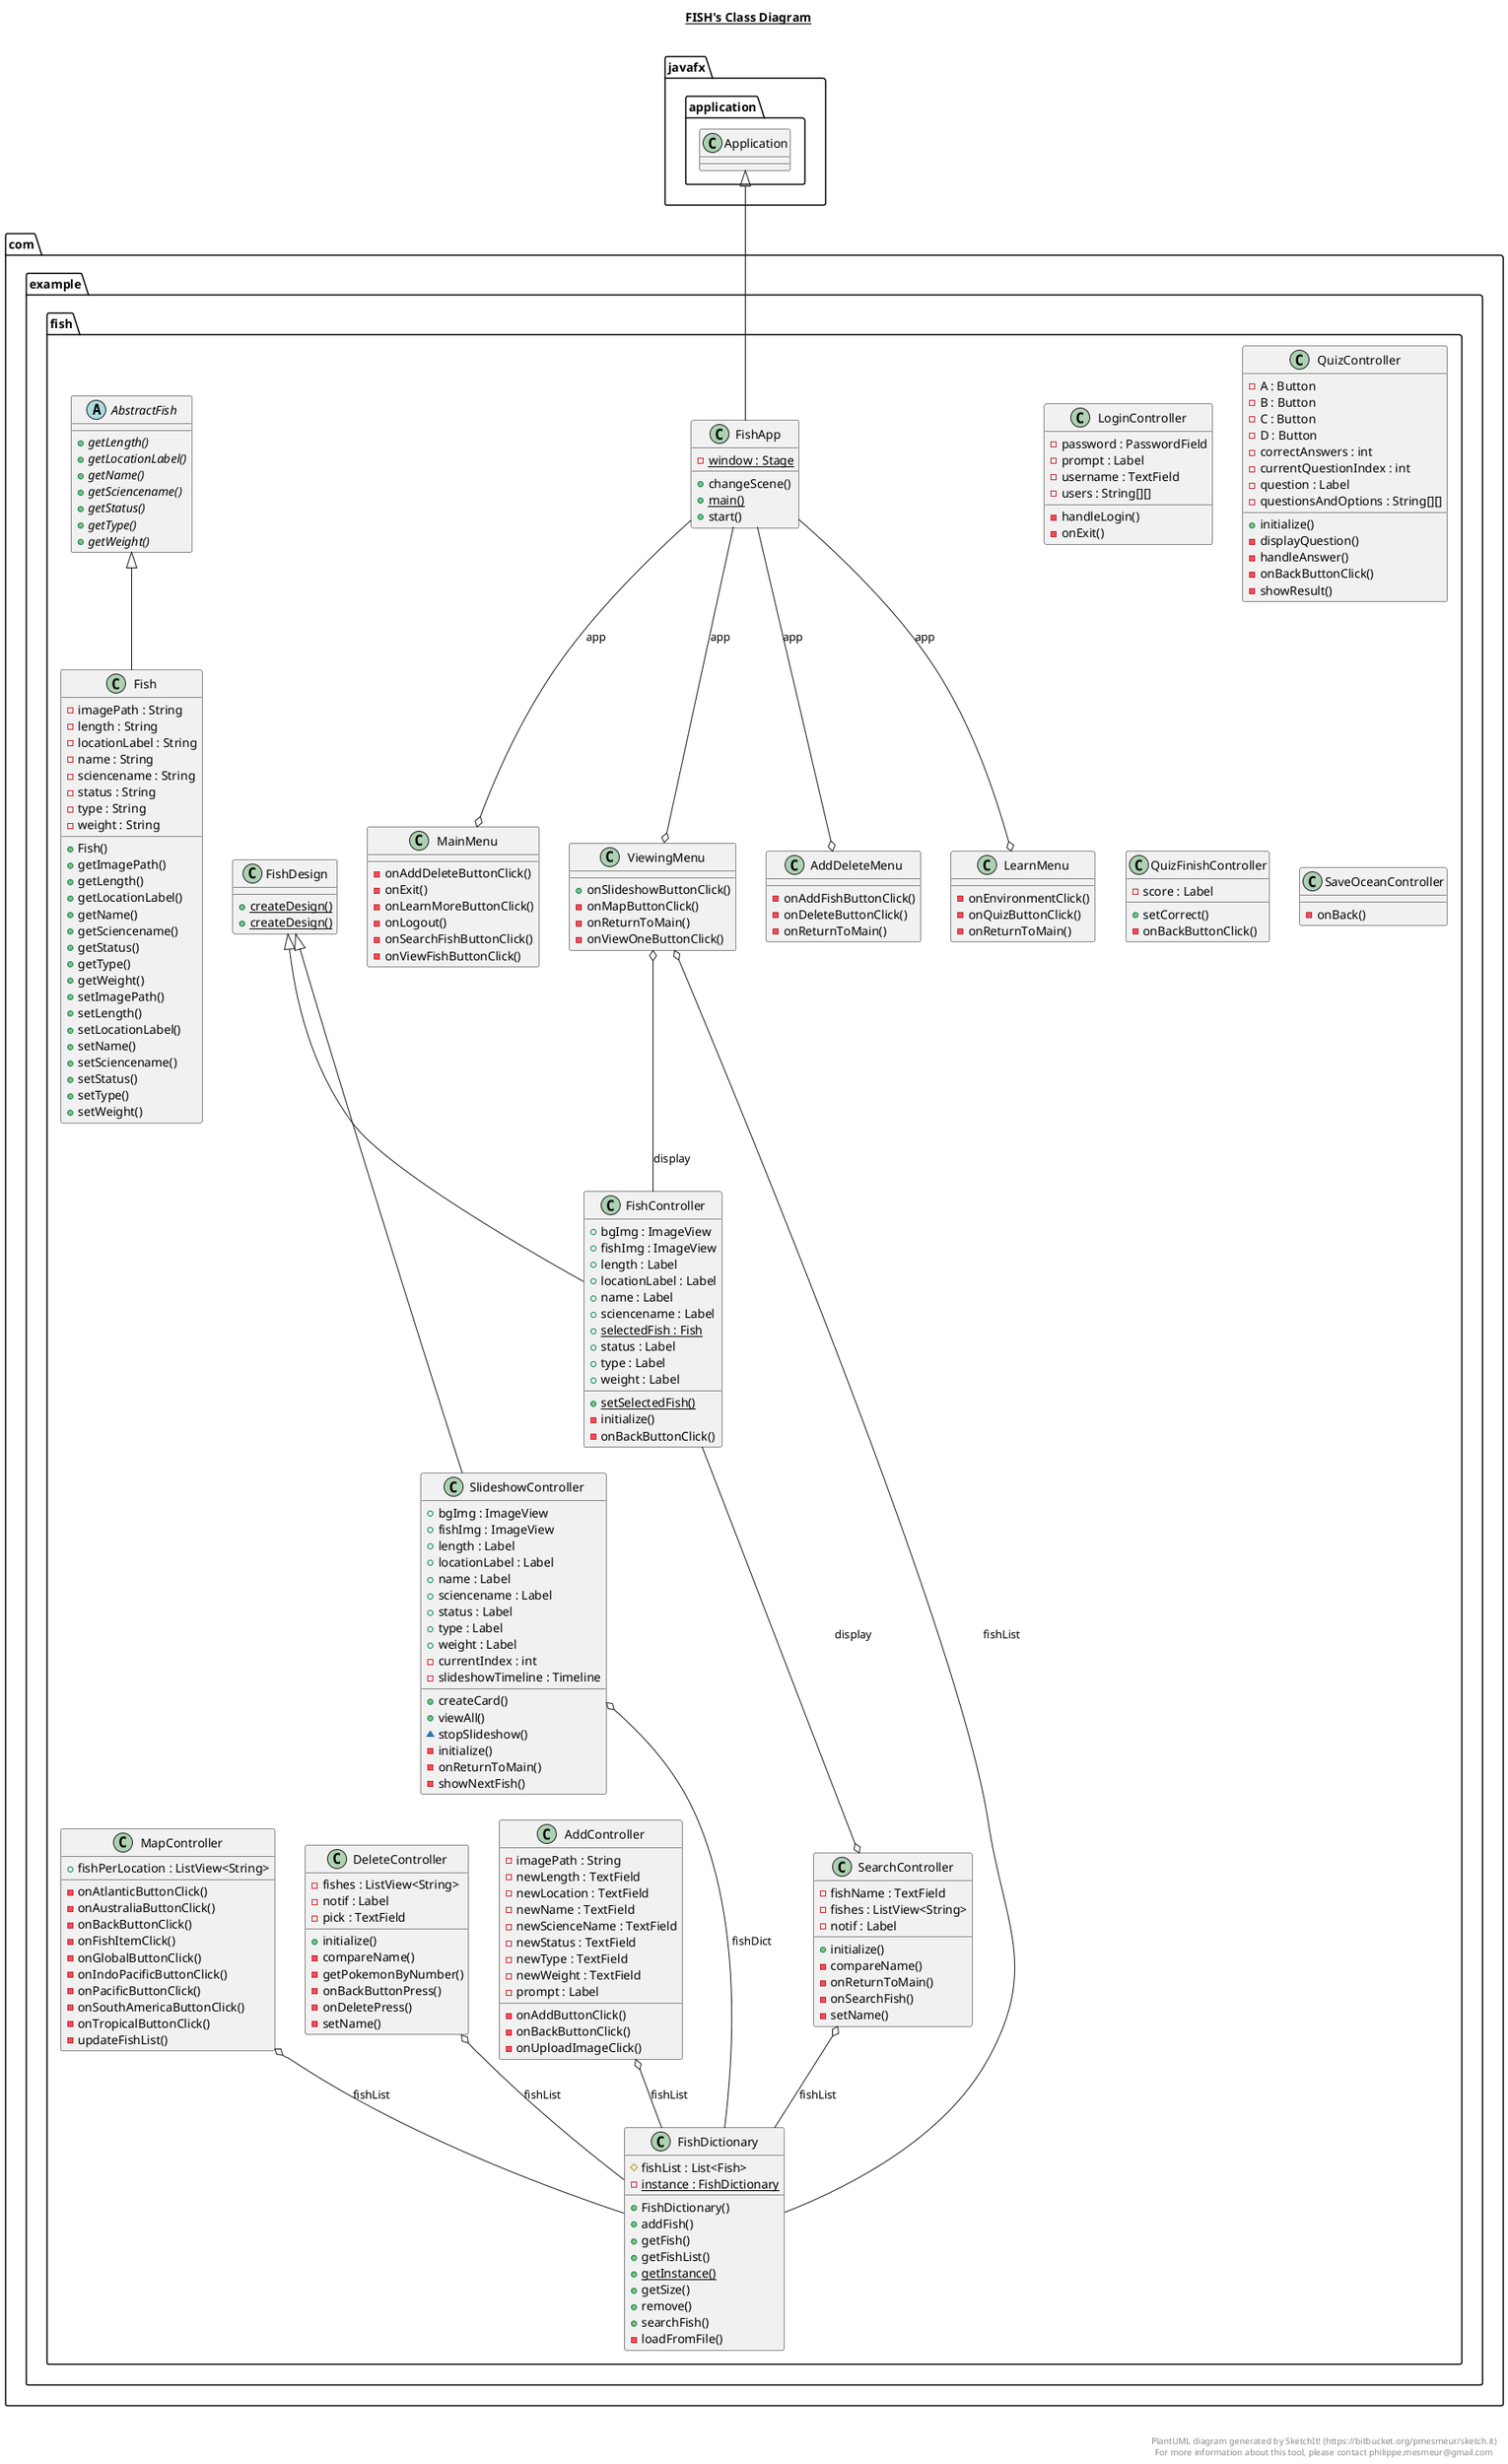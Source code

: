 @startuml
title __FISH's Class Diagram__\n


    namespace com.example.fish {
      abstract class com.example.fish.AbstractFish {
          {abstract} + getLength()
          {abstract} + getLocationLabel()
          {abstract} + getName()
          {abstract} + getSciencename()
          {abstract} + getStatus()
          {abstract} + getType()
          {abstract} + getWeight()
      }
    }




    namespace com.example.fish {
      class com.example.fish.AddController {
          - imagePath : String
          - newLength : TextField
          - newLocation : TextField
          - newName : TextField
          - newScienceName : TextField
          - newStatus : TextField
          - newType : TextField
          - newWeight : TextField
          - prompt : Label
          - onAddButtonClick()
          - onBackButtonClick()
          - onUploadImageClick()
      }
    }




    namespace com.example.fish {
      class com.example.fish.AddDeleteMenu {
          - onAddFishButtonClick()
          - onDeleteButtonClick()
          - onReturnToMain()
      }
    }




    namespace com.example.fish {
      class com.example.fish.DeleteController {
          - fishes : ListView<String>
          - notif : Label
          - pick : TextField
          + initialize()
          - compareName()
          - getPokemonByNumber()
          - onBackButtonPress()
          - onDeletePress()
          - setName()
      }
    }




    namespace com.example.fish {
      class com.example.fish.Fish {
          - imagePath : String
          - length : String
          - locationLabel : String
          - name : String
          - sciencename : String
          - status : String
          - type : String
          - weight : String
          + Fish()
          + getImagePath()
          + getLength()
          + getLocationLabel()
          + getName()
          + getSciencename()
          + getStatus()
          + getType()
          + getWeight()
          + setImagePath()
          + setLength()
          + setLocationLabel()
          + setName()
          + setSciencename()
          + setStatus()
          + setType()
          + setWeight()
      }
    }




    namespace com.example.fish {
      class com.example.fish.FishApp {
          {static} - window : Stage
          + changeScene()
          {static} + main()
          + start()
      }
    }




    namespace com.example.fish {
      class com.example.fish.FishController {
          + bgImg : ImageView
          + fishImg : ImageView
          + length : Label
          + locationLabel : Label
          + name : Label
          + sciencename : Label
          {static} + selectedFish : Fish
          + status : Label
          + type : Label
          + weight : Label
          {static} + setSelectedFish()
          - initialize()
          - onBackButtonClick()
      }
    }




    namespace com.example.fish {
      class com.example.fish.FishDesign {
          {static} + createDesign()
          {static} + createDesign()
      }
    }




    namespace com.example.fish {
      class com.example.fish.FishDictionary {
          # fishList : List<Fish>
          {static} - instance : FishDictionary
          + FishDictionary()
          + addFish()
          + getFish()
          + getFishList()
          {static} + getInstance()
          + getSize()
          + remove()
          + searchFish()
          - loadFromFile()
      }
    }




    namespace com.example.fish {
      class com.example.fish.LearnMenu {
          - onEnvironmentClick()
          - onQuizButtonClick()
          - onReturnToMain()
      }
    }




    namespace com.example.fish {
      class com.example.fish.LoginController {
          - password : PasswordField
          - prompt : Label
          - username : TextField
          - users : String[][]
          - handleLogin()
          - onExit()
      }
    }



    namespace com.example.fish {
      class com.example.fish.MainMenu {
          - onAddDeleteButtonClick()
          - onExit()
          - onLearnMoreButtonClick()
          - onLogout()
          - onSearchFishButtonClick()
          - onViewFishButtonClick()
      }
    }




    namespace com.example.fish {
      class com.example.fish.MapController {
          + fishPerLocation : ListView<String>
          - onAtlanticButtonClick()
          - onAustraliaButtonClick()
          - onBackButtonClick()
          - onFishItemClick()
          - onGlobalButtonClick()
          - onIndoPacificButtonClick()
          - onPacificButtonClick()
          - onSouthAmericaButtonClick()
          - onTropicalButtonClick()
          - updateFishList()
      }
    }




    namespace com.example.fish {
      class com.example.fish.QuizController {
          - A : Button
          - B : Button
          - C : Button
          - D : Button
          - correctAnswers : int
          - currentQuestionIndex : int
          - question : Label
          - questionsAndOptions : String[][]
          + initialize()
          - displayQuestion()
          - handleAnswer()
          - onBackButtonClick()
          - showResult()
      }
    }




    namespace com.example.fish {
      class com.example.fish.QuizFinishController {
          - score : Label
          + setCorrect()
          - onBackButtonClick()
      }
    }




    namespace com.example.fish {
      class com.example.fish.SaveOceanController {
          - onBack()
      }
    }




    namespace com.example.fish {
      class com.example.fish.SearchController {
          - fishName : TextField
          - fishes : ListView<String>
          - notif : Label
          + initialize()
          - compareName()
          - onReturnToMain()
          - onSearchFish()
          - setName()
      }
    }



    namespace com.example.fish {
      class com.example.fish.SlideshowController {
          + bgImg : ImageView
          + fishImg : ImageView
          + length : Label
          + locationLabel : Label
          + name : Label
          + sciencename : Label
          + status : Label
          + type : Label
          + weight : Label
          - currentIndex : int
          - slideshowTimeline : Timeline
          + createCard()
          + viewAll()
          ~ stopSlideshow()
          - initialize()
          - onReturnToMain()
          - showNextFish()
      }
    }




    namespace com.example.fish {
      class com.example.fish.ViewingMenu {
          + onSlideshowButtonClick()
          - onMapButtonClick()
          - onReturnToMain()
          - onViewOneButtonClick()
      }
    }



  com.example.fish.AddController o-- com.example.fish.FishDictionary : fishList
  com.example.fish.AddDeleteMenu o-up- com.example.fish.FishApp : app
  com.example.fish.DeleteController o-- com.example.fish.FishDictionary : fishList
  com.example.fish.Fish -up-|> com.example.fish.AbstractFish
  com.example.fish.FishApp -up-|> javafx.application.Application
  com.example.fish.FishController -up-|> com.example.fish.FishDesign
  com.example.fish.LearnMenu o-up- com.example.fish.FishApp : app
  com.example.fish.MainMenu o-up- com.example.fish.FishApp : app
  com.example.fish.MapController o-- com.example.fish.FishDictionary : fishList
  com.example.fish.SearchController o-up- com.example.fish.FishController : display
  com.example.fish.SearchController o-- com.example.fish.FishDictionary : fishList
  com.example.fish.SlideshowController -up-|> com.example.fish.FishDesign
  com.example.fish.SlideshowController o-- com.example.fish.FishDictionary : fishDict
  com.example.fish.ViewingMenu o-up- com.example.fish.FishApp : app
  com.example.fish.ViewingMenu o-- com.example.fish.FishController : display
  com.example.fish.ViewingMenu o-- com.example.fish.FishDictionary : fishList


right footer


PlantUML diagram generated by SketchIt! (https://bitbucket.org/pmesmeur/sketch.it)
For more information about this tool, please contact philippe.mesmeur@gmail.com
endfooter
@enduml